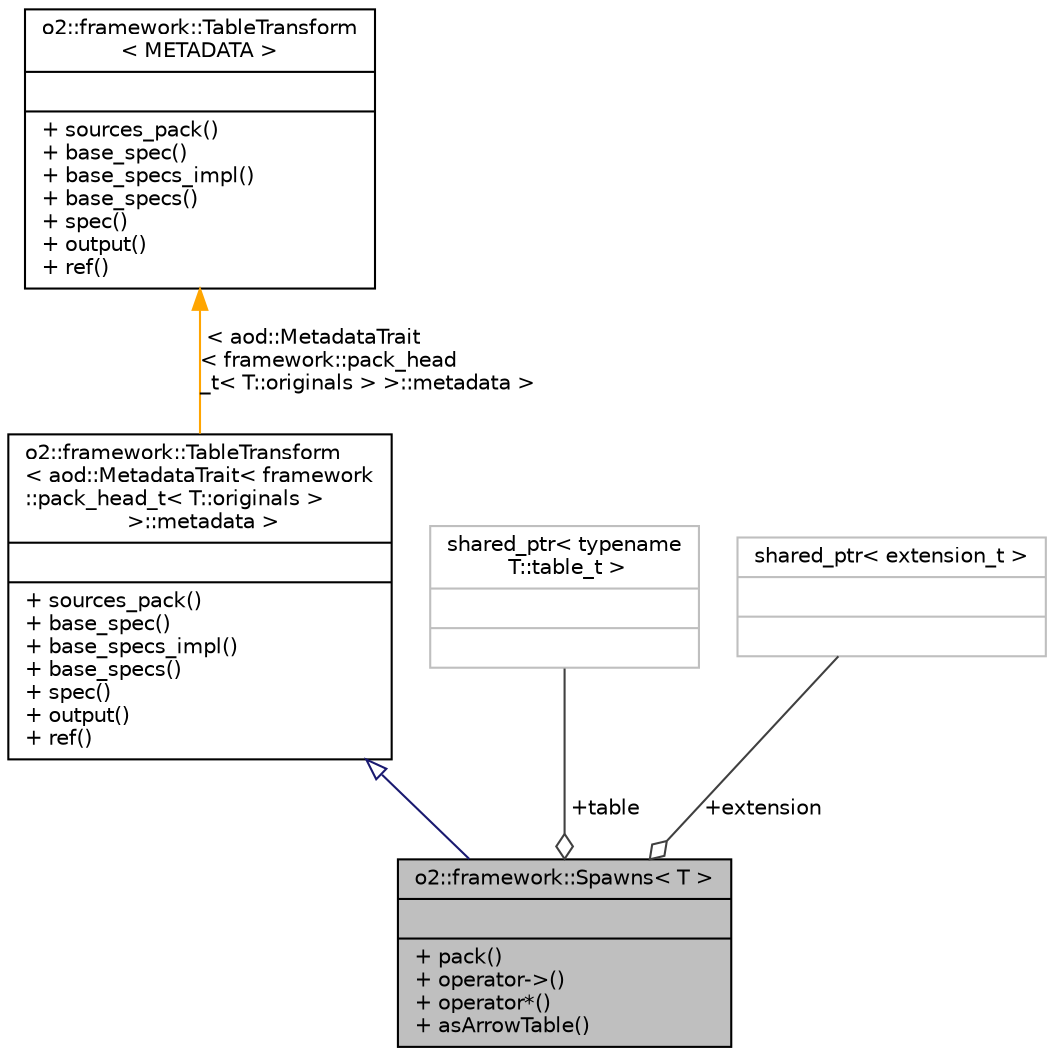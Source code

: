 digraph "o2::framework::Spawns&lt; T &gt;"
{
 // INTERACTIVE_SVG=YES
  bgcolor="transparent";
  edge [fontname="Helvetica",fontsize="10",labelfontname="Helvetica",labelfontsize="10"];
  node [fontname="Helvetica",fontsize="10",shape=record];
  Node8 [label="{o2::framework::Spawns\< T \>\n||+ pack()\l+ operator-\>()\l+ operator*()\l+ asArrowTable()\l}",height=0.2,width=0.4,color="black", fillcolor="grey75", style="filled", fontcolor="black"];
  Node9 -> Node8 [dir="back",color="midnightblue",fontsize="10",style="solid",arrowtail="onormal",fontname="Helvetica"];
  Node9 [label="{o2::framework::TableTransform\l\< aod::MetadataTrait\< framework\l::pack_head_t\< T::originals \>\l \>::metadata \>\n||+ sources_pack()\l+ base_spec()\l+ base_specs_impl()\l+ base_specs()\l+ spec()\l+ output()\l+ ref()\l}",height=0.2,width=0.4,color="black",URL="$d6/dec/structo2_1_1framework_1_1TableTransform.html"];
  Node10 -> Node9 [dir="back",color="orange",fontsize="10",style="solid",label=" \< aod::MetadataTrait\l\< framework::pack_head\l_t\< T::originals \> \>::metadata \>" ,fontname="Helvetica"];
  Node10 [label="{o2::framework::TableTransform\l\< METADATA \>\n||+ sources_pack()\l+ base_spec()\l+ base_specs_impl()\l+ base_specs()\l+ spec()\l+ output()\l+ ref()\l}",height=0.2,width=0.4,color="black",URL="$d6/dec/structo2_1_1framework_1_1TableTransform.html",tooltip="Helper template for table transformations. "];
  Node11 -> Node8 [color="grey25",fontsize="10",style="solid",label=" +table" ,arrowhead="odiamond",fontname="Helvetica"];
  Node11 [label="{shared_ptr\< typename\l T::table_t \>\n||}",height=0.2,width=0.4,color="grey75"];
  Node12 -> Node8 [color="grey25",fontsize="10",style="solid",label=" +extension" ,arrowhead="odiamond",fontname="Helvetica"];
  Node12 [label="{shared_ptr\< extension_t \>\n||}",height=0.2,width=0.4,color="grey75"];
}
